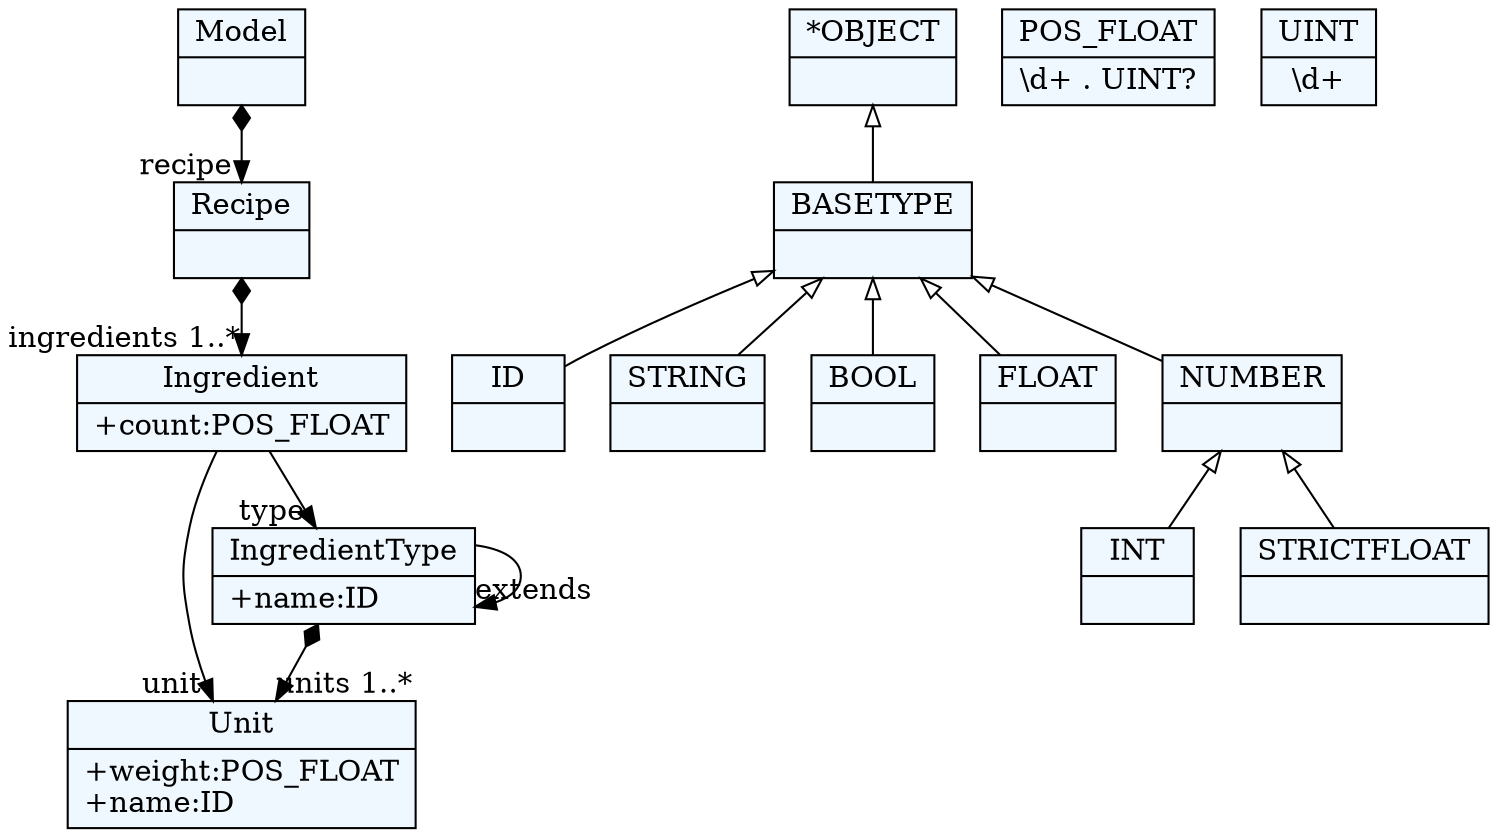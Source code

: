 
    digraph xtext {
    fontname = "Bitstream Vera Sans"
    fontsize = 8
    node[
        shape=record,
        style=filled,
        fillcolor=aliceblue
    ]
    nodesep = 0.3
    edge[dir=black,arrowtail=empty]


34697272 -> 34404312[arrowtail=diamond, dir=both, headlabel="recipe "]
34697272[ label="{Model|}"]

34770808[ label="{ID|}"]

34799992[ label="{STRING|}"]

34407256[ label="{BOOL|}"]

34779160[ label="{INT|}"]

34692680[ label="{FLOAT|}"]

34666888[ label="{STRICTFLOAT|}"]

34411704[ label="{NUMBER|}"]
34411704 -> 34666888 [dir=back]
34411704 -> 34779160 [dir=back]

34812248[ label="{BASETYPE|}"]
34812248 -> 34411704 [dir=back]
34812248 -> 34692680 [dir=back]
34812248 -> 34407256 [dir=back]
34812248 -> 34770808 [dir=back]
34812248 -> 34799992 [dir=back]

34698216[ label="{*OBJECT|}"]
34698216 -> 34812248 [dir=back]

34404312 -> 34417144[arrowtail=diamond, dir=both, headlabel="ingredients 1..*"]
34404312[ label="{Recipe|}"]

34417144 -> 34933768[headlabel="unit "]
34417144 -> 34869144[headlabel="type "]
34417144[ label="{Ingredient|+count:POS_FLOAT\l}"]

34869144 -> 34869144[headlabel="extends "]
34869144 -> 34933768[arrowtail=diamond, dir=both, headlabel="units 1..*"]
34869144[ label="{IngredientType|+name:ID\l}"]

34933768[ label="{Unit|+weight:POS_FLOAT\l+name:ID\l}"]

34700808[ label="{POS_FLOAT|\\d+ . UINT\?}"]

34794936[ label="{UINT|\\d+}"]


}
